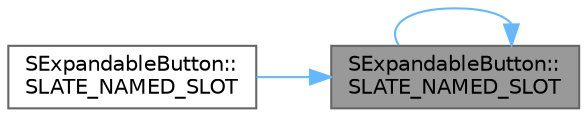 digraph "SExpandableButton::SLATE_NAMED_SLOT"
{
 // INTERACTIVE_SVG=YES
 // LATEX_PDF_SIZE
  bgcolor="transparent";
  edge [fontname=Helvetica,fontsize=10,labelfontname=Helvetica,labelfontsize=10];
  node [fontname=Helvetica,fontsize=10,shape=box,height=0.2,width=0.4];
  rankdir="RL";
  Node1 [id="Node000001",label="SExpandableButton::\lSLATE_NAMED_SLOT",height=0.2,width=0.4,color="gray40", fillcolor="grey60", style="filled", fontcolor="black",tooltip="Slot for this button's collapsed content (optional)"];
  Node1 -> Node1 [id="edge1_Node000001_Node000001",dir="back",color="steelblue1",style="solid",tooltip=" "];
  Node1 -> Node2 [id="edge2_Node000001_Node000002",dir="back",color="steelblue1",style="solid",tooltip=" "];
  Node2 [id="Node000002",label="SExpandableButton::\lSLATE_NAMED_SLOT",height=0.2,width=0.4,color="grey40", fillcolor="white", style="filled",URL="$dd/dcc/classSExpandableButton.html#a5a1be853a99a1e6dd4d439f9eed50139",tooltip="Slot for this button's expanded body."];
}
